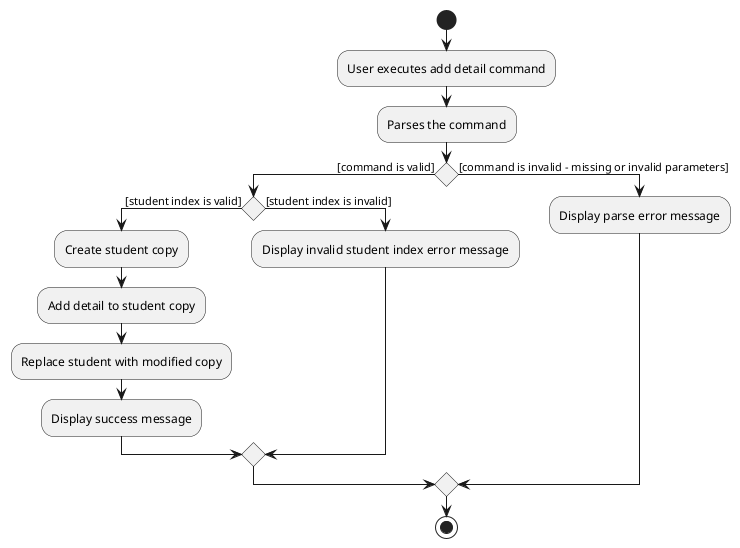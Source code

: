 @startuml
start
:User executes add detail command;
:Parses the command;
if() then([command is valid])
    if() then([student index is valid])
        :Create student copy;
        :Add detail to student copy;
        :Replace student with modified copy;
        :Display success message;
    else([student index is invalid])
        :Display invalid student index error message;
    endif
else ([command is invalid - missing or invalid parameters])
    :Display parse error message;
endif
stop
@enduml